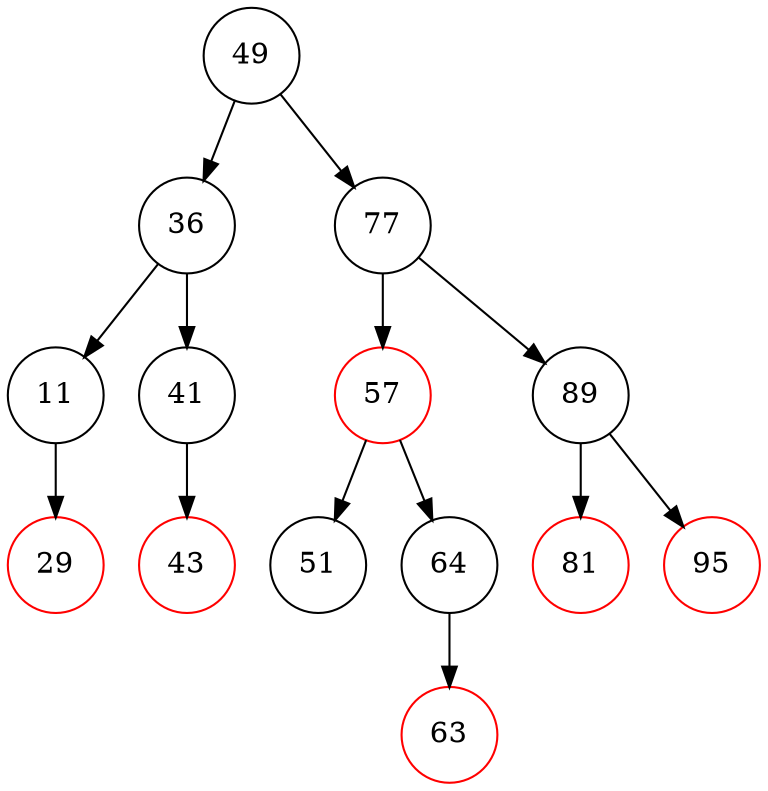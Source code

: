 digraph RBTree {
    node [shape=circle];
    "49" [color=black];
    "49" -> "36";
    "36" [color=black];
    "36" -> "11";
    "11" [color=black];
    "11" -> "29";
    "29" [color=red];
    "36" -> "41";
    "41" [color=black];
    "41" -> "43";
    "43" [color=red];
    "49" -> "77";
    "77" [color=black];
    "77" -> "57";
    "57" [color=red];
    "57" -> "51";
    "51" [color=black];
    "57" -> "64";
    "64" [color=black];
    "64" -> "63";
    "63" [color=red];
    "77" -> "89";
    "89" [color=black];
    "89" -> "81";
    "81" [color=red];
    "89" -> "95";
    "95" [color=red];
}

